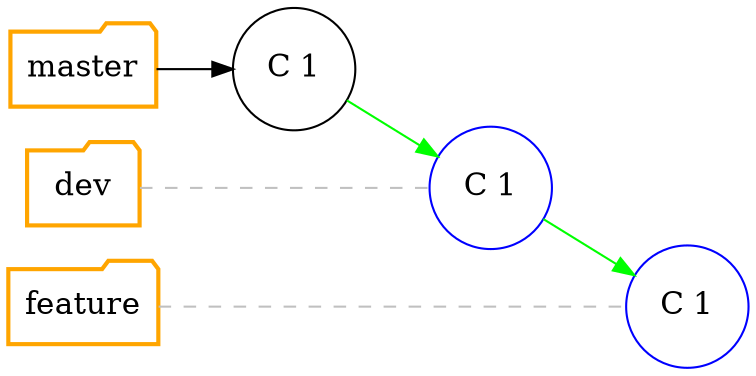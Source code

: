digraph git_scenario_2 {
    splines=line
    rankdir="LR"
    bgcolor="transparent"

    /* Nodes representing the branches */
    node[ fontsize=15.0,style="bold", shape=folder, color=orange]
    master [group="master"]
    dev [group="dev"]
    feature [label="feature", group="feature"]

    /* Nodes representing commit */
    node[ fontsize=15.0,style="",shape=circle, color=""]
    C_1[label="C 1", group="master"]

    /* Nodes representing pointer */
    node[color="blue"]
    C_1_D [label="C 1", group="dev"]
    C_1_F_1 [label="C 1", group="feature"]

    edge[color=gray]
    /* Define master branch commits */
    master -> C_1 [color="", style=""]
    feature -> C_1_F_1 [arrowhead=none,style="dashed"]
    dev -> C_1_D [arrowhead=none,style="dashed"]

    edge[color="green"]
    /* 1. inter branch commit */
    C_1 -> C_1_D -> { C_1_F_1 }

    /* Connect branches with invis edges, to declare ordering this way */
    edge[style=invis]
    master -> dev -> feature

    {rank=same; master dev feature}
}
